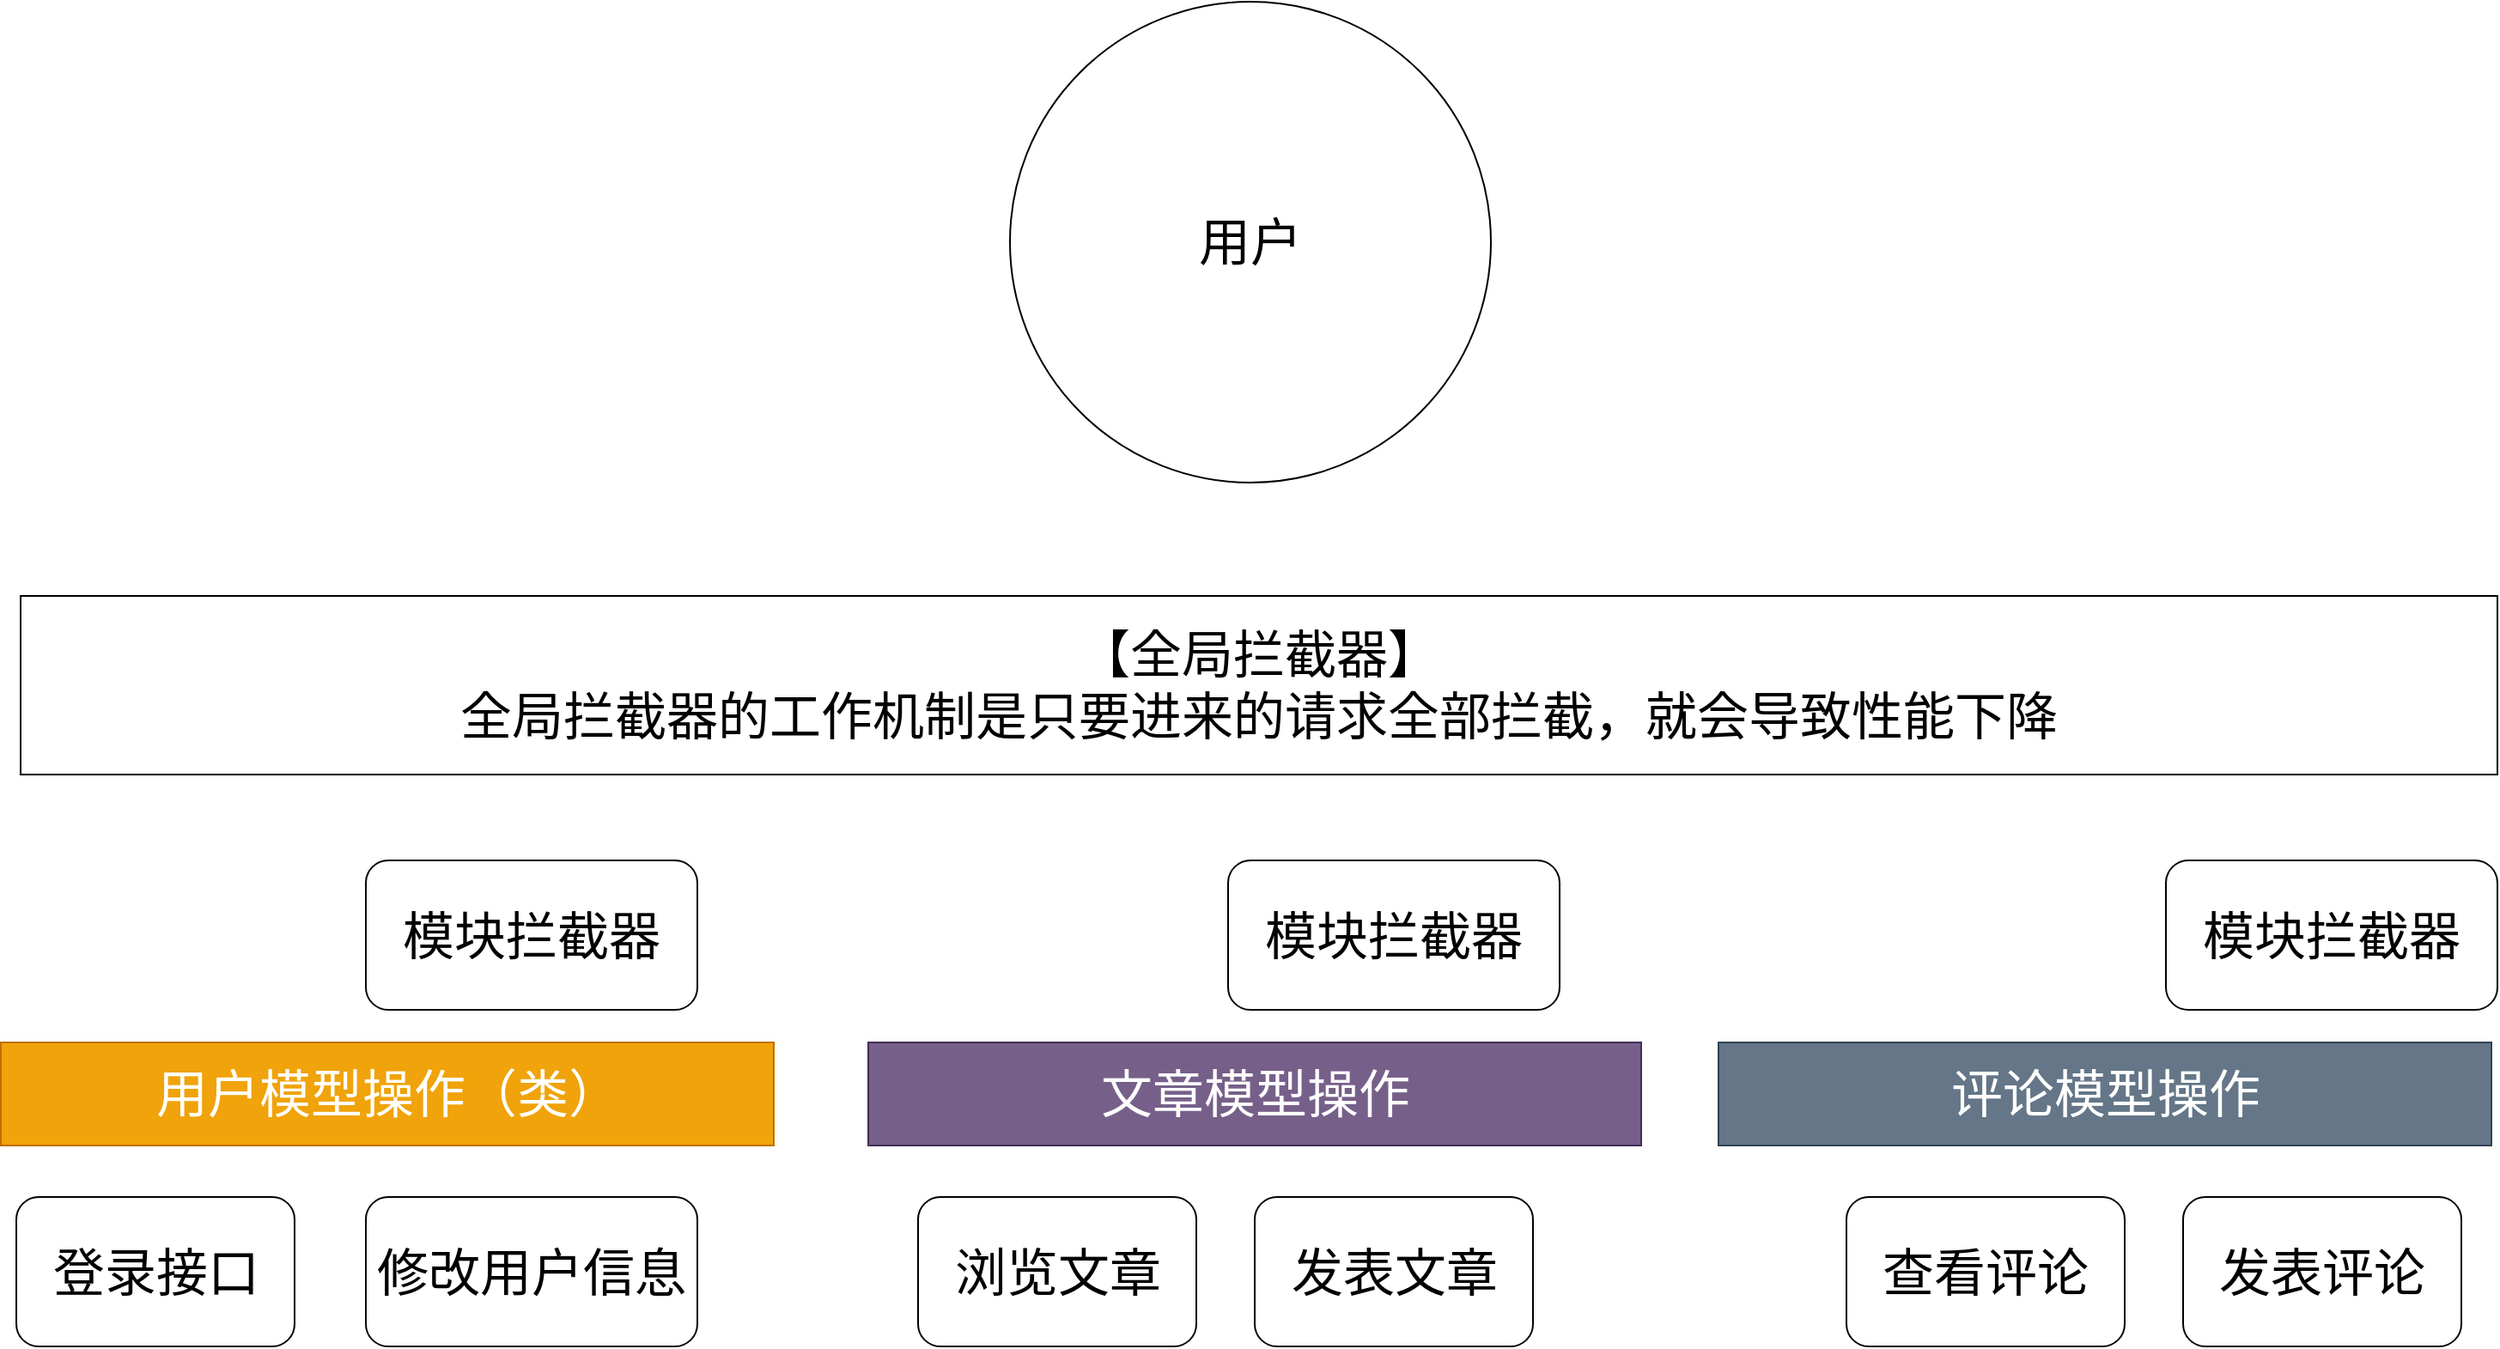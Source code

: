 <mxfile version="12.2.4" pages="1"><diagram id="_qFT0Tqx4_FgdY7diY5W" name="Page-1"><mxGraphModel dx="1745" dy="1491" grid="1" gridSize="10" guides="1" tooltips="1" connect="1" arrows="1" fold="1" page="1" pageScale="1" pageWidth="827" pageHeight="1169" math="0" shadow="0"><root><mxCell id="0"/><mxCell id="1" parent="0"/><mxCell id="2" value="&lt;font style=&quot;font-size: 30px&quot;&gt;用户模型操作（类）&lt;/font&gt;" style="rounded=0;whiteSpace=wrap;html=1;fillColor=#f0a30a;strokeColor=#BD7000;fontColor=#ffffff;" parent="1" vertex="1"><mxGeometry x="-314.5" y="-44" width="450" height="60" as="geometry"/></mxCell><mxCell id="3" value="&lt;font style=&quot;font-size: 30px&quot;&gt;文章模型操作&lt;/font&gt;" style="rounded=0;whiteSpace=wrap;html=1;fillColor=#76608a;strokeColor=#432D57;fontColor=#ffffff;" parent="1" vertex="1"><mxGeometry x="190.5" y="-44" width="450" height="60" as="geometry"/></mxCell><mxCell id="4" value="&lt;font style=&quot;font-size: 30px&quot;&gt;评论模型操作&lt;/font&gt;" style="rounded=0;whiteSpace=wrap;html=1;fillColor=#647687;strokeColor=#314354;fontColor=#ffffff;" parent="1" vertex="1"><mxGeometry x="685.5" y="-44" width="450" height="60" as="geometry"/></mxCell><mxCell id="5" value="&lt;font style=&quot;font-size: 30px&quot;&gt;用户&lt;/font&gt;" style="ellipse;whiteSpace=wrap;html=1;aspect=fixed;" parent="1" vertex="1"><mxGeometry x="273" y="-650" width="280" height="280" as="geometry"/></mxCell><mxCell id="6" value="&lt;font style=&quot;font-size: 30px&quot;&gt;【全局拦截器】&lt;br&gt;全局拦截器的工作机制是只要进来的请求全部拦截，就会导致性能下降&lt;br&gt;&lt;/font&gt;" style="rounded=0;whiteSpace=wrap;html=1;" parent="1" vertex="1"><mxGeometry x="-303" y="-304" width="1442" height="104" as="geometry"/></mxCell><mxCell id="8" value="&lt;font style=&quot;font-size: 30px&quot;&gt;登录接口&lt;/font&gt;" style="rounded=1;whiteSpace=wrap;html=1;" parent="1" vertex="1"><mxGeometry x="-305.5" y="46" width="162" height="87" as="geometry"/></mxCell><mxCell id="10" value="&lt;font style=&quot;font-size: 30px&quot;&gt;修改用户信息&lt;/font&gt;" style="rounded=1;whiteSpace=wrap;html=1;" parent="1" vertex="1"><mxGeometry x="-102" y="46" width="193" height="87" as="geometry"/></mxCell><mxCell id="11" value="&lt;font style=&quot;font-size: 30px&quot;&gt;浏览文章&lt;/font&gt;" style="rounded=1;whiteSpace=wrap;html=1;" parent="1" vertex="1"><mxGeometry x="219.5" y="46" width="162" height="87" as="geometry"/></mxCell><mxCell id="12" value="&lt;span style=&quot;font-size: 30px&quot;&gt;发表文章&lt;/span&gt;" style="rounded=1;whiteSpace=wrap;html=1;" parent="1" vertex="1"><mxGeometry x="415.5" y="46" width="162" height="87" as="geometry"/></mxCell><mxCell id="13" style="edgeStyle=orthogonalEdgeStyle;rounded=0;orthogonalLoop=1;jettySize=auto;html=1;exitX=0.5;exitY=1;exitDx=0;exitDy=0;" parent="1" source="6" target="6" edge="1"><mxGeometry relative="1" as="geometry"/></mxCell><mxCell id="15" value="&lt;font style=&quot;font-size: 30px&quot;&gt;查看评论&lt;/font&gt;" style="rounded=1;whiteSpace=wrap;html=1;" parent="1" vertex="1"><mxGeometry x="760" y="46" width="162" height="87" as="geometry"/></mxCell><mxCell id="16" value="&lt;span style=&quot;font-size: 30px&quot;&gt;发表评论&lt;/span&gt;" style="rounded=1;whiteSpace=wrap;html=1;" parent="1" vertex="1"><mxGeometry x="956" y="46" width="162" height="87" as="geometry"/></mxCell><mxCell id="17" value="&lt;font style=&quot;font-size: 30px&quot;&gt;模块拦截器&lt;/font&gt;" style="rounded=1;whiteSpace=wrap;html=1;" parent="1" vertex="1"><mxGeometry x="-102" y="-150" width="193" height="87" as="geometry"/></mxCell><mxCell id="20" value="&lt;font style=&quot;font-size: 30px&quot;&gt;模块拦截器&lt;/font&gt;" style="rounded=1;whiteSpace=wrap;html=1;" parent="1" vertex="1"><mxGeometry x="946" y="-150" width="193" height="87" as="geometry"/></mxCell><mxCell id="21" value="&lt;font style=&quot;font-size: 30px&quot;&gt;模块拦截器&lt;/font&gt;" style="rounded=1;whiteSpace=wrap;html=1;" parent="1" vertex="1"><mxGeometry x="400" y="-150" width="193" height="87" as="geometry"/></mxCell></root></mxGraphModel></diagram></mxfile>